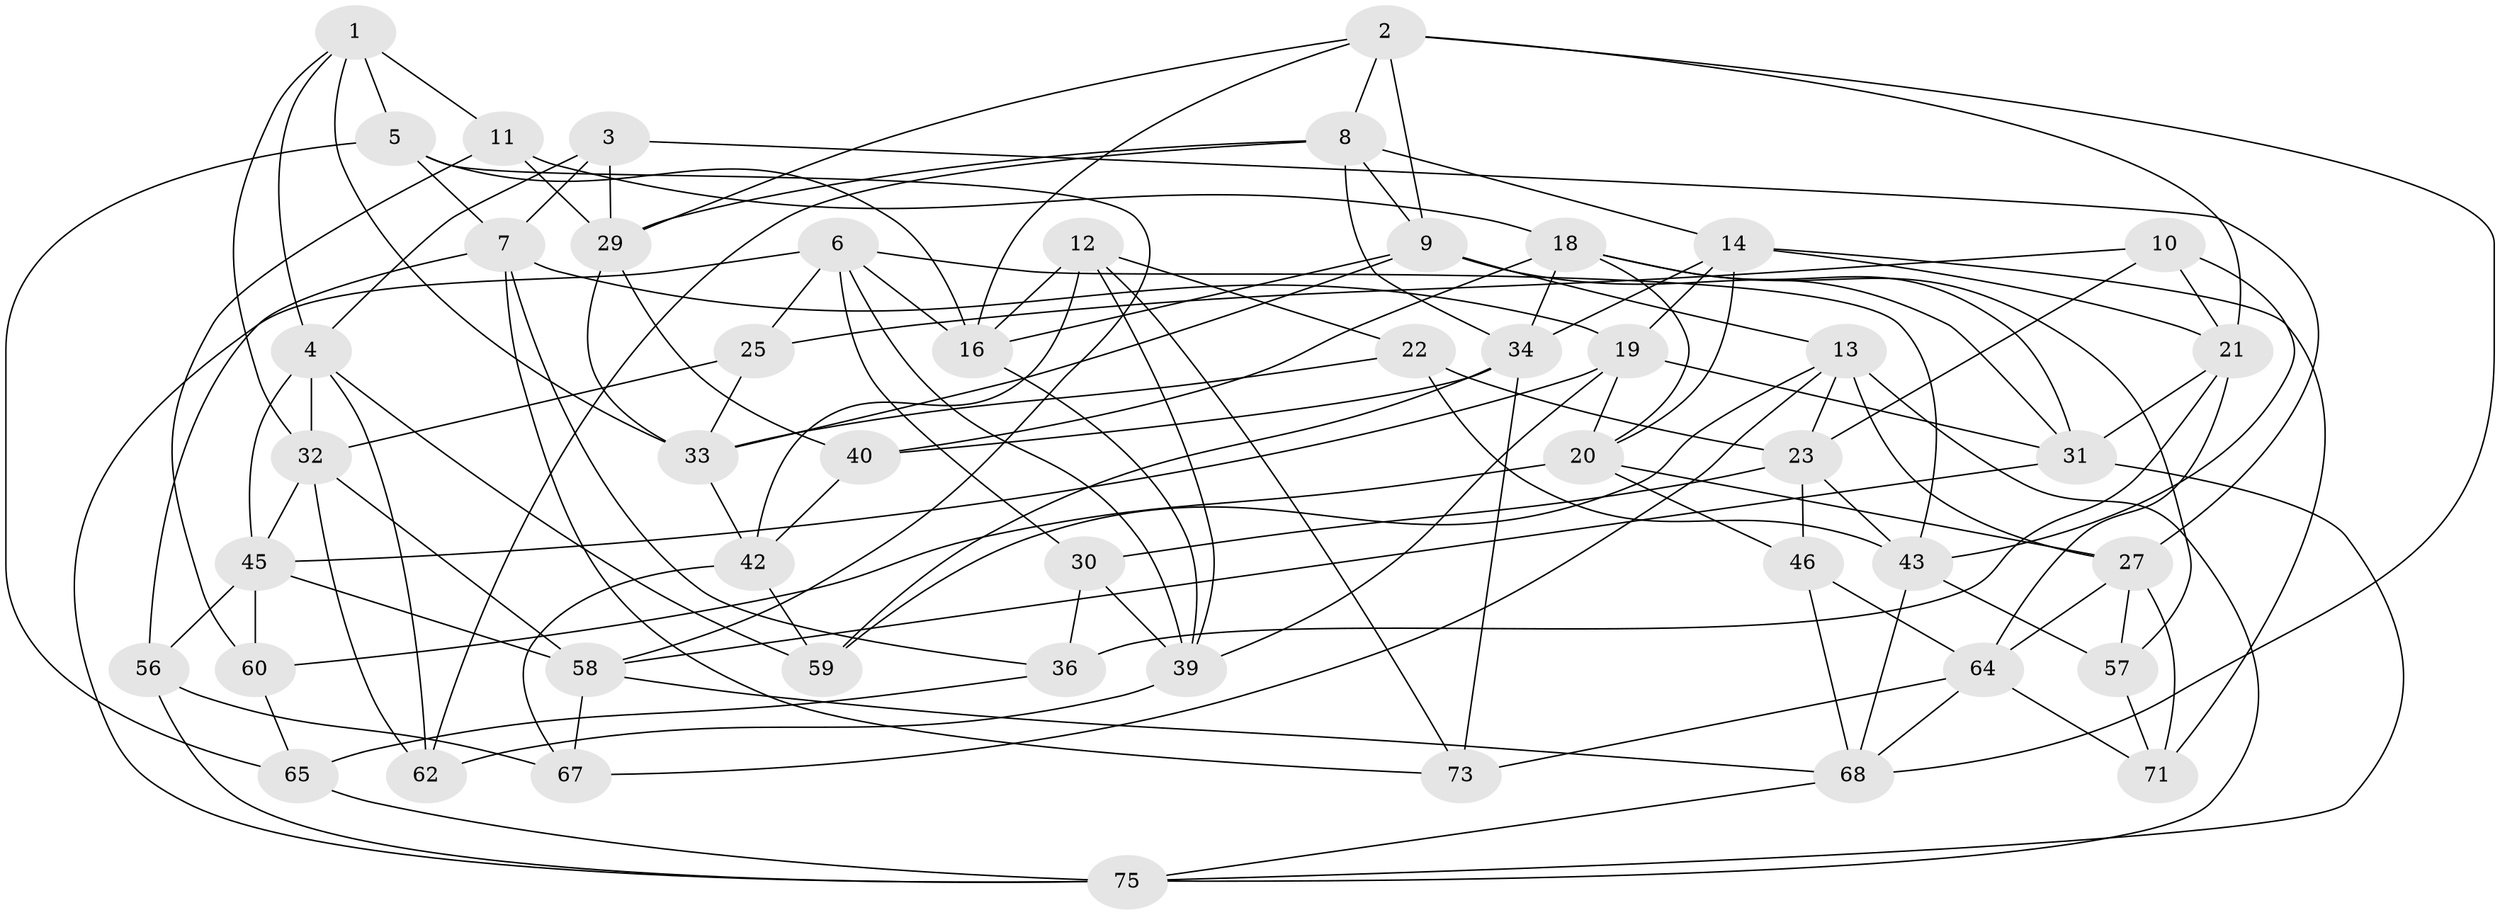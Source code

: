 // original degree distribution, {4: 1.0}
// Generated by graph-tools (version 1.1) at 2025/42/03/06/25 10:42:20]
// undirected, 49 vertices, 127 edges
graph export_dot {
graph [start="1"]
  node [color=gray90,style=filled];
  1 [super="+41"];
  2 [super="+72"];
  3;
  4 [super="+74"];
  5 [super="+28"];
  6 [super="+47"];
  7 [super="+15"];
  8 [super="+35"];
  9 [super="+24"];
  10;
  11;
  12 [super="+63"];
  13 [super="+17"];
  14 [super="+69"];
  16 [super="+55"];
  18 [super="+50"];
  19 [super="+80"];
  20 [super="+37"];
  21 [super="+26"];
  22;
  23 [super="+51"];
  25;
  27 [super="+38"];
  29 [super="+44"];
  30;
  31 [super="+49"];
  32 [super="+61"];
  33 [super="+79"];
  34 [super="+48"];
  36;
  39 [super="+52"];
  40;
  42 [super="+77"];
  43 [super="+54"];
  45 [super="+53"];
  46;
  56;
  57;
  58 [super="+70"];
  59;
  60;
  62;
  64 [super="+66"];
  65;
  67;
  68 [super="+76"];
  71;
  73;
  75 [super="+78"];
  1 -- 33;
  1 -- 5 [weight=2];
  1 -- 32;
  1 -- 11;
  1 -- 4;
  2 -- 16;
  2 -- 21;
  2 -- 9;
  2 -- 8;
  2 -- 29;
  2 -- 68;
  3 -- 7;
  3 -- 29;
  3 -- 4;
  3 -- 27;
  4 -- 45;
  4 -- 59;
  4 -- 62;
  4 -- 32;
  5 -- 58;
  5 -- 16;
  5 -- 65;
  5 -- 7;
  6 -- 25;
  6 -- 75;
  6 -- 30;
  6 -- 39;
  6 -- 16;
  6 -- 43;
  7 -- 73;
  7 -- 19;
  7 -- 56;
  7 -- 36;
  8 -- 62;
  8 -- 9;
  8 -- 34;
  8 -- 29;
  8 -- 14;
  9 -- 13;
  9 -- 31;
  9 -- 33;
  9 -- 16;
  10 -- 23;
  10 -- 21;
  10 -- 25;
  10 -- 43;
  11 -- 60;
  11 -- 29;
  11 -- 18;
  12 -- 16;
  12 -- 73;
  12 -- 22;
  12 -- 39;
  12 -- 42 [weight=2];
  13 -- 67;
  13 -- 59;
  13 -- 75;
  13 -- 23;
  13 -- 27;
  14 -- 19;
  14 -- 71;
  14 -- 20;
  14 -- 34;
  14 -- 21;
  16 -- 39;
  18 -- 34;
  18 -- 57;
  18 -- 40;
  18 -- 20;
  18 -- 31;
  19 -- 20;
  19 -- 31;
  19 -- 45;
  19 -- 39;
  20 -- 46;
  20 -- 27;
  20 -- 60;
  21 -- 64;
  21 -- 36;
  21 -- 31;
  22 -- 23;
  22 -- 33;
  22 -- 43;
  23 -- 43;
  23 -- 46;
  23 -- 30;
  25 -- 32;
  25 -- 33;
  27 -- 71;
  27 -- 57;
  27 -- 64;
  29 -- 40;
  29 -- 33;
  30 -- 36;
  30 -- 39;
  31 -- 75;
  31 -- 58;
  32 -- 62;
  32 -- 58;
  32 -- 45;
  33 -- 42;
  34 -- 59;
  34 -- 73;
  34 -- 40;
  36 -- 65;
  39 -- 62;
  40 -- 42;
  42 -- 59;
  42 -- 67;
  43 -- 57;
  43 -- 68;
  45 -- 56;
  45 -- 58;
  45 -- 60;
  46 -- 68;
  46 -- 64;
  56 -- 67;
  56 -- 75;
  57 -- 71;
  58 -- 67;
  58 -- 68;
  60 -- 65;
  64 -- 73;
  64 -- 71;
  64 -- 68;
  65 -- 75;
  68 -- 75;
}
